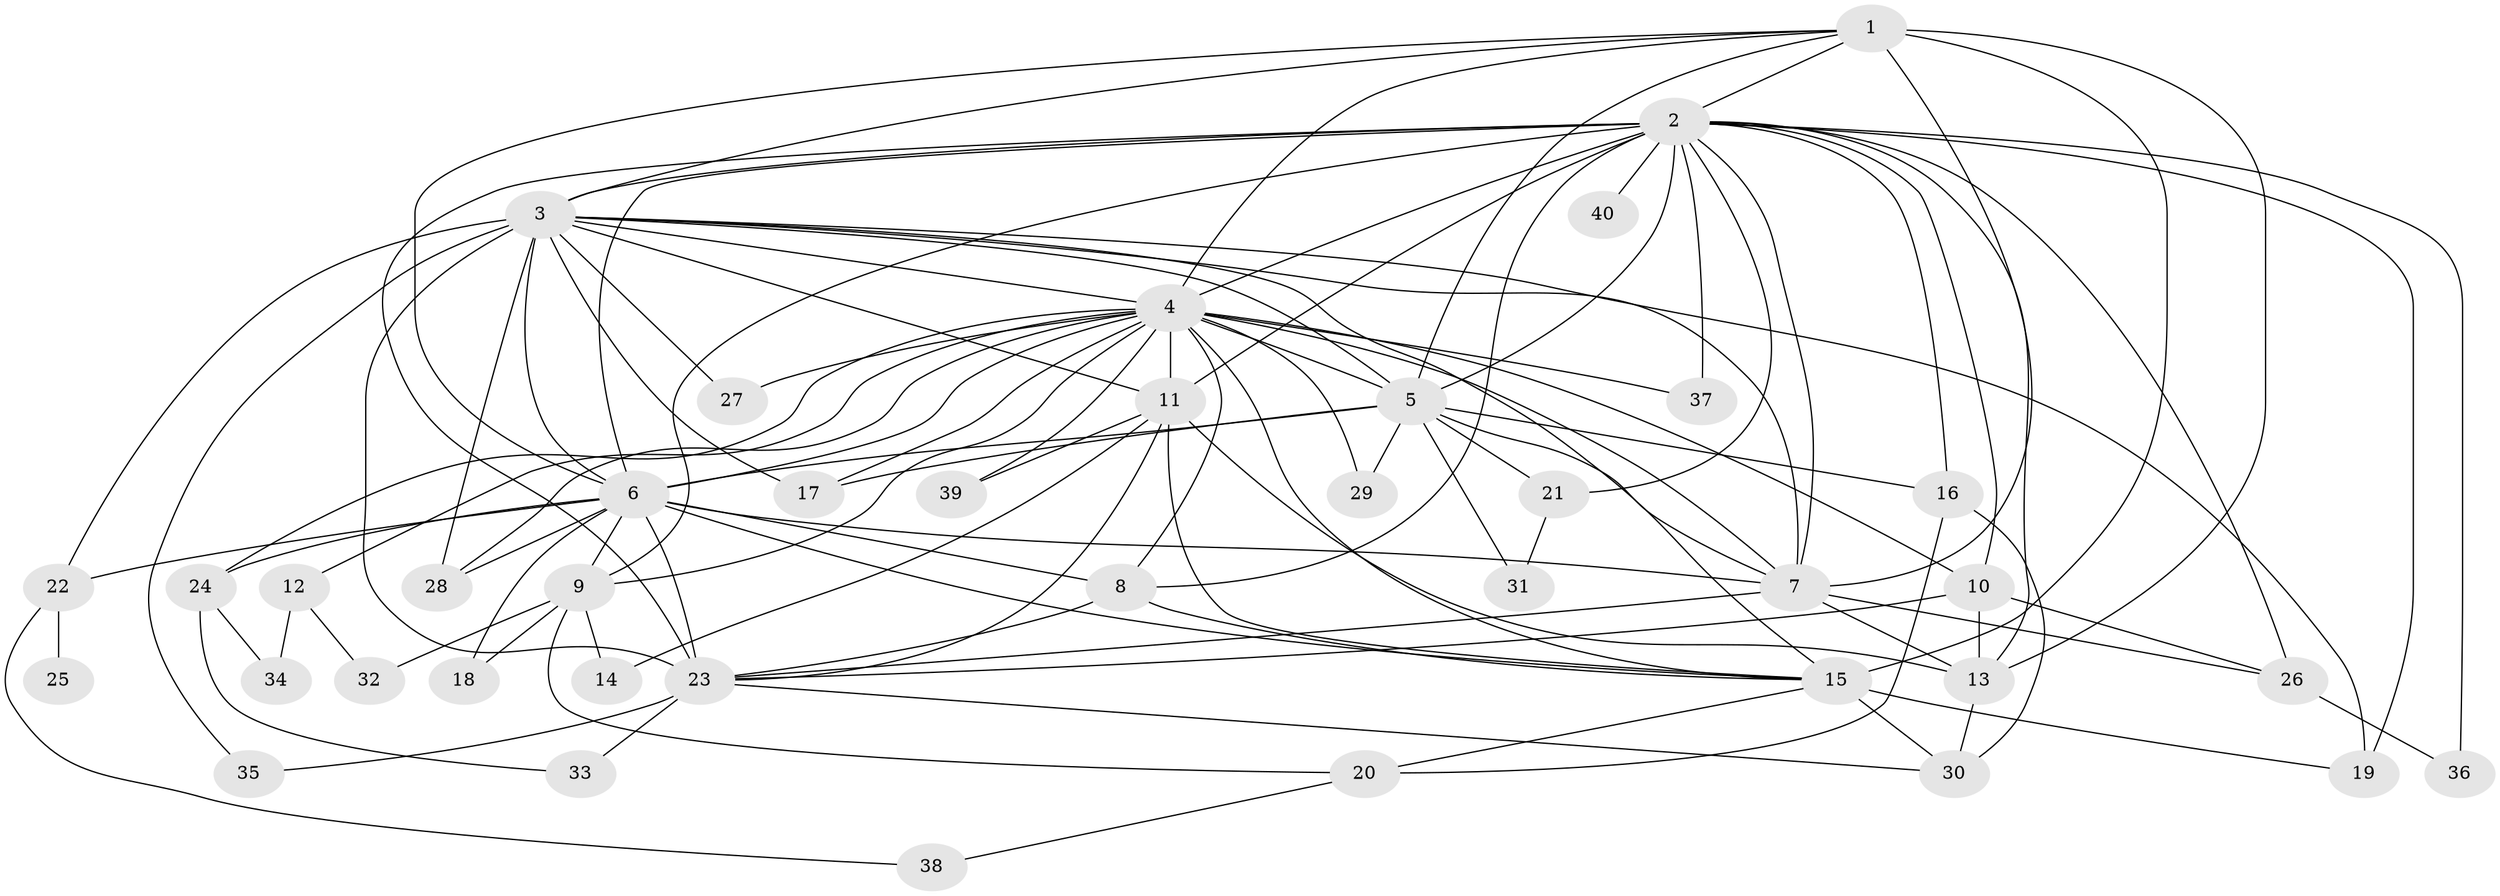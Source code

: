 // original degree distribution, {18: 0.012658227848101266, 26: 0.012658227848101266, 15: 0.02531645569620253, 25: 0.012658227848101266, 23: 0.012658227848101266, 14: 0.02531645569620253, 16: 0.02531645569620253, 4: 0.10126582278481013, 3: 0.189873417721519, 5: 0.02531645569620253, 6: 0.012658227848101266, 7: 0.012658227848101266, 2: 0.5316455696202531}
// Generated by graph-tools (version 1.1) at 2025/35/03/09/25 02:35:06]
// undirected, 40 vertices, 106 edges
graph export_dot {
graph [start="1"]
  node [color=gray90,style=filled];
  1;
  2;
  3;
  4;
  5;
  6;
  7;
  8;
  9;
  10;
  11;
  12;
  13;
  14;
  15;
  16;
  17;
  18;
  19;
  20;
  21;
  22;
  23;
  24;
  25;
  26;
  27;
  28;
  29;
  30;
  31;
  32;
  33;
  34;
  35;
  36;
  37;
  38;
  39;
  40;
  1 -- 2 [weight=1.0];
  1 -- 3 [weight=3.0];
  1 -- 4 [weight=2.0];
  1 -- 5 [weight=1.0];
  1 -- 6 [weight=2.0];
  1 -- 7 [weight=1.0];
  1 -- 13 [weight=1.0];
  1 -- 15 [weight=7.0];
  2 -- 3 [weight=2.0];
  2 -- 4 [weight=2.0];
  2 -- 5 [weight=2.0];
  2 -- 6 [weight=2.0];
  2 -- 7 [weight=2.0];
  2 -- 8 [weight=1.0];
  2 -- 9 [weight=2.0];
  2 -- 10 [weight=1.0];
  2 -- 11 [weight=1.0];
  2 -- 13 [weight=1.0];
  2 -- 16 [weight=1.0];
  2 -- 19 [weight=1.0];
  2 -- 21 [weight=1.0];
  2 -- 23 [weight=1.0];
  2 -- 26 [weight=1.0];
  2 -- 36 [weight=1.0];
  2 -- 37 [weight=1.0];
  2 -- 40 [weight=1.0];
  3 -- 4 [weight=4.0];
  3 -- 5 [weight=2.0];
  3 -- 6 [weight=4.0];
  3 -- 7 [weight=2.0];
  3 -- 11 [weight=1.0];
  3 -- 15 [weight=1.0];
  3 -- 17 [weight=1.0];
  3 -- 19 [weight=2.0];
  3 -- 22 [weight=1.0];
  3 -- 23 [weight=8.0];
  3 -- 27 [weight=1.0];
  3 -- 28 [weight=1.0];
  3 -- 35 [weight=1.0];
  4 -- 5 [weight=2.0];
  4 -- 6 [weight=4.0];
  4 -- 7 [weight=2.0];
  4 -- 8 [weight=1.0];
  4 -- 9 [weight=1.0];
  4 -- 10 [weight=1.0];
  4 -- 11 [weight=5.0];
  4 -- 12 [weight=1.0];
  4 -- 15 [weight=2.0];
  4 -- 17 [weight=1.0];
  4 -- 24 [weight=1.0];
  4 -- 27 [weight=1.0];
  4 -- 28 [weight=1.0];
  4 -- 29 [weight=1.0];
  4 -- 37 [weight=1.0];
  4 -- 39 [weight=1.0];
  5 -- 6 [weight=2.0];
  5 -- 7 [weight=1.0];
  5 -- 16 [weight=1.0];
  5 -- 17 [weight=1.0];
  5 -- 21 [weight=1.0];
  5 -- 29 [weight=1.0];
  5 -- 31 [weight=1.0];
  6 -- 7 [weight=3.0];
  6 -- 8 [weight=1.0];
  6 -- 9 [weight=1.0];
  6 -- 15 [weight=1.0];
  6 -- 18 [weight=1.0];
  6 -- 22 [weight=1.0];
  6 -- 23 [weight=2.0];
  6 -- 24 [weight=1.0];
  6 -- 28 [weight=1.0];
  7 -- 13 [weight=1.0];
  7 -- 23 [weight=2.0];
  7 -- 26 [weight=2.0];
  8 -- 15 [weight=2.0];
  8 -- 23 [weight=1.0];
  9 -- 14 [weight=1.0];
  9 -- 18 [weight=1.0];
  9 -- 20 [weight=1.0];
  9 -- 32 [weight=1.0];
  10 -- 13 [weight=1.0];
  10 -- 23 [weight=1.0];
  10 -- 26 [weight=1.0];
  11 -- 13 [weight=1.0];
  11 -- 14 [weight=1.0];
  11 -- 15 [weight=1.0];
  11 -- 23 [weight=1.0];
  11 -- 39 [weight=1.0];
  12 -- 32 [weight=1.0];
  12 -- 34 [weight=1.0];
  13 -- 30 [weight=1.0];
  15 -- 19 [weight=1.0];
  15 -- 20 [weight=1.0];
  15 -- 30 [weight=1.0];
  16 -- 20 [weight=1.0];
  16 -- 30 [weight=1.0];
  20 -- 38 [weight=1.0];
  21 -- 31 [weight=1.0];
  22 -- 25 [weight=1.0];
  22 -- 38 [weight=1.0];
  23 -- 30 [weight=1.0];
  23 -- 33 [weight=1.0];
  23 -- 35 [weight=1.0];
  24 -- 33 [weight=1.0];
  24 -- 34 [weight=1.0];
  26 -- 36 [weight=1.0];
}
